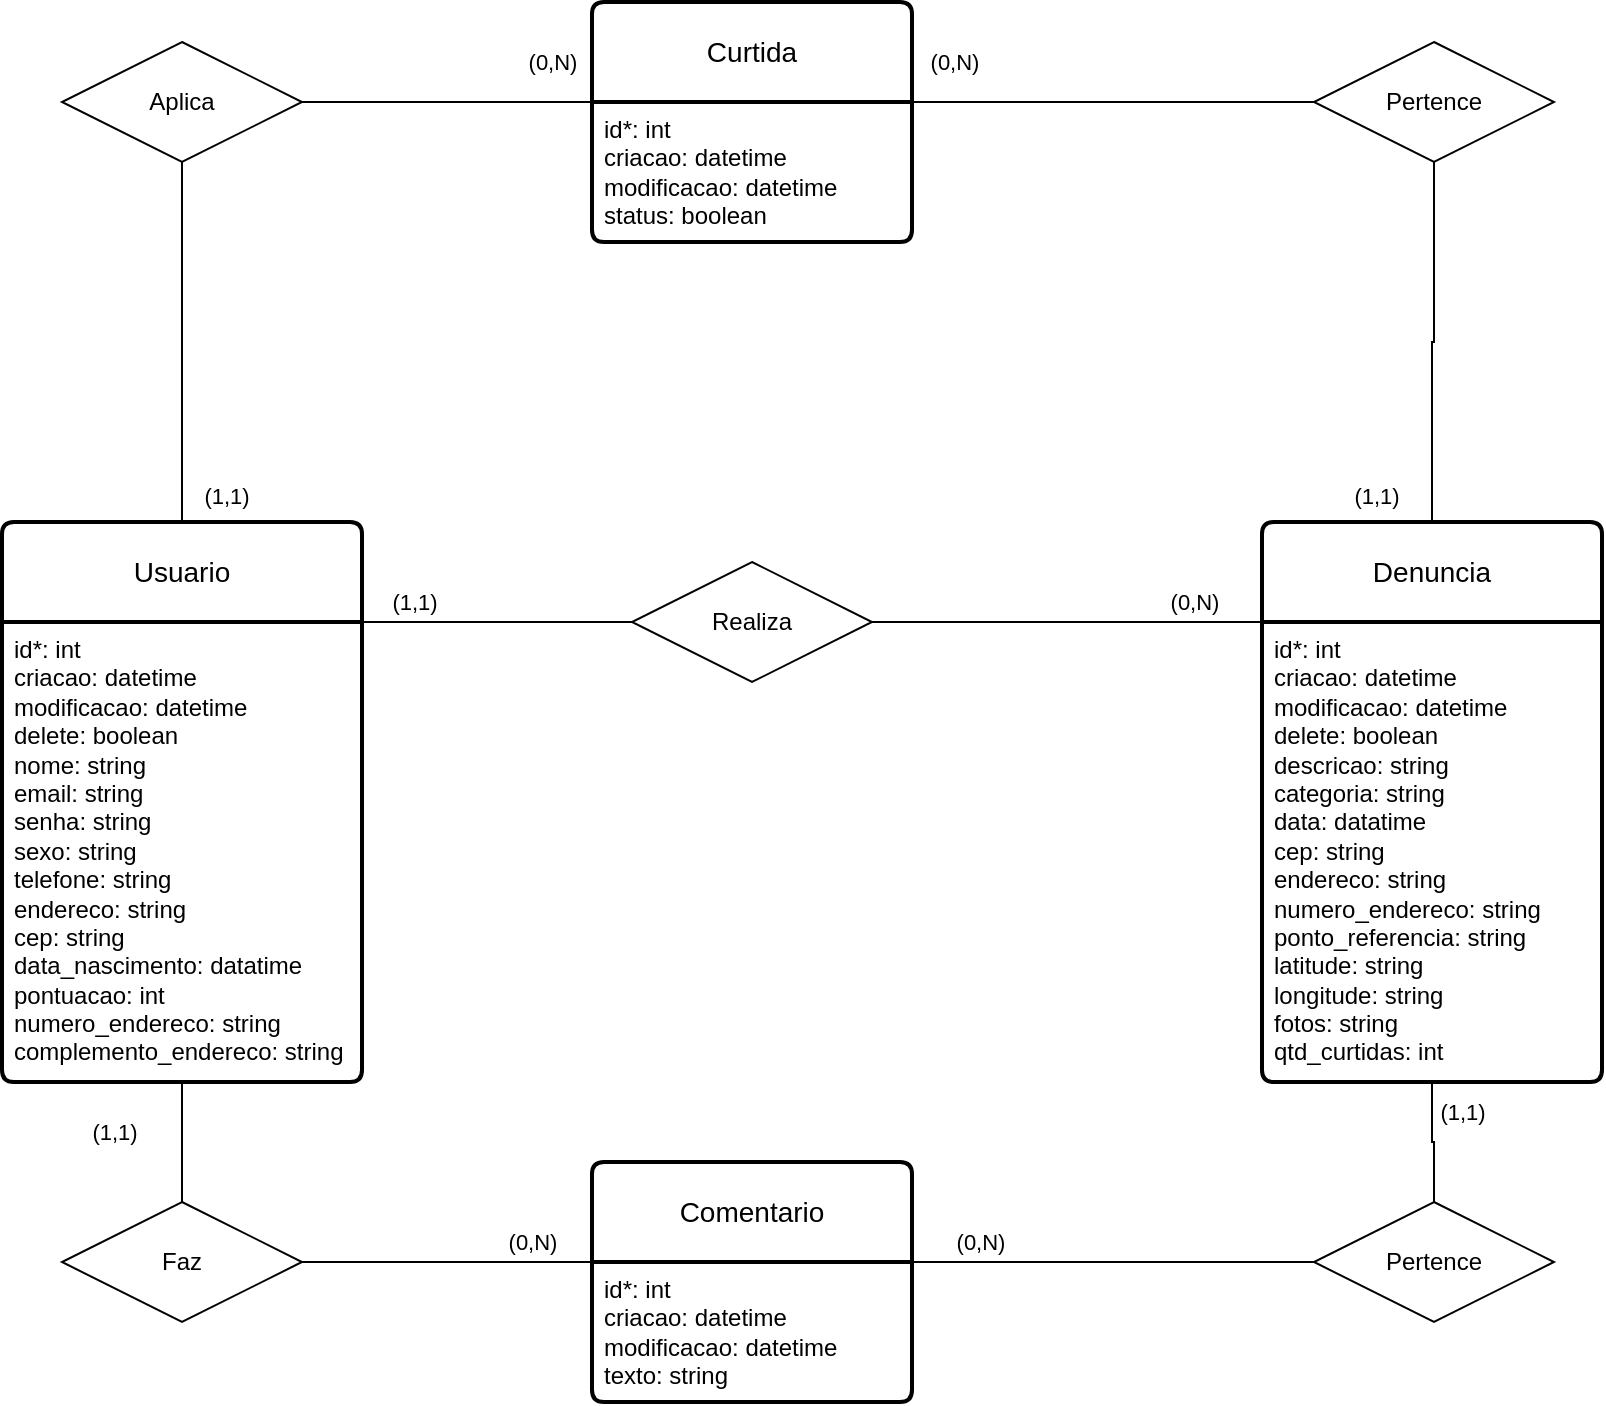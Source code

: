 <mxfile version="24.7.13">
  <diagram name="Página-1" id="6t4govUd6Y6lfCYQJKiy">
    <mxGraphModel dx="874" dy="460" grid="1" gridSize="10" guides="1" tooltips="1" connect="1" arrows="1" fold="1" page="1" pageScale="1" pageWidth="827" pageHeight="1169" math="0" shadow="0">
      <root>
        <mxCell id="0" />
        <mxCell id="1" parent="0" />
        <mxCell id="UWAXezcwb4NeqDB89yDi-1" value="Usuario" style="swimlane;childLayout=stackLayout;horizontal=1;startSize=50;horizontalStack=0;rounded=1;fontSize=14;fontStyle=0;strokeWidth=2;resizeParent=0;resizeLast=1;shadow=0;dashed=0;align=center;arcSize=4;whiteSpace=wrap;html=1;" vertex="1" parent="1">
          <mxGeometry x="40" y="300" width="180" height="280" as="geometry" />
        </mxCell>
        <mxCell id="UWAXezcwb4NeqDB89yDi-2" value="&lt;font style=&quot;font-size: 12px;&quot;&gt;id*: int&lt;/font&gt;&lt;div&gt;&lt;font style=&quot;font-size: 12px;&quot;&gt;criacao: datetime&lt;/font&gt;&lt;/div&gt;&lt;div&gt;&lt;font style=&quot;font-size: 12px;&quot;&gt;modificacao: datetime&lt;/font&gt;&lt;/div&gt;&lt;div&gt;&lt;font style=&quot;font-size: 12px;&quot;&gt;delete: boolean&lt;br&gt;nome: string&lt;br&gt;email: string&lt;br&gt;senha: string&lt;/font&gt;&lt;/div&gt;&lt;div&gt;&lt;font style=&quot;font-size: 12px;&quot;&gt;sexo: string&lt;/font&gt;&lt;/div&gt;&lt;div&gt;&lt;font style=&quot;font-size: 12px;&quot;&gt;telefone: string&lt;br&gt;endereco: string&lt;br&gt;cep: string&lt;br&gt;&lt;/font&gt;&lt;div style=&quot;&quot;&gt;&lt;font style=&quot;font-size: 12px;&quot;&gt;&lt;font style=&quot;font-size: 12px;&quot;&gt;data_nascimento: datatime&lt;br&gt;pontuacao: int&lt;br&gt;&lt;/font&gt;numero_endereco: string&lt;/font&gt;&lt;/div&gt;&lt;/div&gt;&lt;div style=&quot;&quot;&gt;&lt;font style=&quot;font-size: 12px;&quot;&gt;complemento_endereco: string&lt;/font&gt;&lt;/div&gt;" style="align=left;strokeColor=none;fillColor=none;spacingLeft=4;fontSize=12;verticalAlign=top;resizable=0;rotatable=0;part=1;html=1;" vertex="1" parent="UWAXezcwb4NeqDB89yDi-1">
          <mxGeometry y="50" width="180" height="230" as="geometry" />
        </mxCell>
        <mxCell id="UWAXezcwb4NeqDB89yDi-3" value="Denuncia" style="swimlane;childLayout=stackLayout;horizontal=1;startSize=50;horizontalStack=0;rounded=1;fontSize=14;fontStyle=0;strokeWidth=2;resizeParent=0;resizeLast=1;shadow=0;dashed=0;align=center;arcSize=4;whiteSpace=wrap;html=1;" vertex="1" parent="1">
          <mxGeometry x="670" y="300" width="170" height="280" as="geometry" />
        </mxCell>
        <mxCell id="UWAXezcwb4NeqDB89yDi-4" value="&lt;font style=&quot;font-size: 12px;&quot;&gt;id*: int&lt;/font&gt;&lt;div&gt;&lt;font style=&quot;font-size: 12px;&quot;&gt;&lt;div style=&quot;&quot;&gt;&lt;font style=&quot;font-size: 12px;&quot;&gt;criacao: datetime&lt;/font&gt;&lt;/div&gt;&lt;div style=&quot;&quot;&gt;&lt;font style=&quot;font-size: 12px;&quot;&gt;modificacao: datetime&lt;/font&gt;&lt;/div&gt;&lt;div style=&quot;&quot;&gt;&lt;font style=&quot;font-size: 12px;&quot;&gt;delete: boolean&lt;/font&gt;&lt;/div&gt;descricao: string&lt;br&gt;categoria: string&lt;br&gt;data: datatime&lt;br&gt;cep: string&lt;/font&gt;&lt;/div&gt;&lt;div&gt;&lt;font style=&quot;font-size: 12px;&quot;&gt;endereco: string&lt;br&gt;numero_endereco: string&lt;/font&gt;&lt;/div&gt;&lt;div&gt;&lt;font style=&quot;font-size: 12px;&quot;&gt;ponto_referencia: string&lt;/font&gt;&lt;/div&gt;&lt;div&gt;&lt;div&gt;&lt;span style=&quot;background-color: initial;&quot;&gt;&lt;font style=&quot;font-size: 12px;&quot;&gt;latitude: string&lt;/font&gt;&lt;/span&gt;&lt;div style=&quot;&quot;&gt;&lt;font style=&quot;font-size: 12px;&quot;&gt;&lt;font style=&quot;font-size: 12px;&quot;&gt;longitude: string&lt;br&gt;&lt;/font&gt;fotos: string&lt;/font&gt;&lt;/div&gt;&lt;div style=&quot;&quot;&gt;&lt;font style=&quot;font-size: 12px;&quot;&gt;qtd_curtidas: int&lt;/font&gt;&lt;/div&gt;&lt;/div&gt;&lt;/div&gt;" style="align=left;strokeColor=none;fillColor=none;spacingLeft=4;fontSize=12;verticalAlign=top;resizable=0;rotatable=0;part=1;html=1;" vertex="1" parent="UWAXezcwb4NeqDB89yDi-3">
          <mxGeometry y="50" width="170" height="230" as="geometry" />
        </mxCell>
        <mxCell id="UWAXezcwb4NeqDB89yDi-5" value="Comentario" style="swimlane;childLayout=stackLayout;horizontal=1;startSize=50;horizontalStack=0;rounded=1;fontSize=14;fontStyle=0;strokeWidth=2;resizeParent=0;resizeLast=1;shadow=0;align=center;arcSize=4;whiteSpace=wrap;html=1;" vertex="1" parent="1">
          <mxGeometry x="335" y="620" width="160" height="120" as="geometry" />
        </mxCell>
        <mxCell id="UWAXezcwb4NeqDB89yDi-6" value="&lt;div&gt;&lt;font style=&quot;font-size: 12px;&quot;&gt;id*: int&lt;/font&gt;&lt;/div&gt;&lt;div&gt;&lt;div&gt;&lt;font style=&quot;font-size: 12px;&quot;&gt;criacao: datetime&lt;/font&gt;&lt;/div&gt;&lt;span style=&quot;background-color: initial;&quot;&gt;&lt;font style=&quot;font-size: 12px;&quot;&gt;modificacao: datetime&lt;/font&gt;&lt;/span&gt;&lt;/div&gt;&lt;div&gt;&lt;span style=&quot;background-color: initial;&quot;&gt;&lt;font style=&quot;font-size: 12px;&quot;&gt;texto: string&lt;/font&gt;&lt;/span&gt;&lt;/div&gt;" style="align=left;strokeColor=none;fillColor=none;spacingLeft=4;fontSize=12;verticalAlign=top;resizable=0;rotatable=0;part=1;html=1;" vertex="1" parent="UWAXezcwb4NeqDB89yDi-5">
          <mxGeometry y="50" width="160" height="70" as="geometry" />
        </mxCell>
        <mxCell id="UWAXezcwb4NeqDB89yDi-7" value="Curtida" style="swimlane;childLayout=stackLayout;horizontal=1;startSize=50;horizontalStack=0;rounded=1;fontSize=14;fontStyle=0;strokeWidth=2;resizeParent=0;resizeLast=1;shadow=0;align=center;arcSize=4;whiteSpace=wrap;html=1;" vertex="1" parent="1">
          <mxGeometry x="335" y="40" width="160" height="120" as="geometry" />
        </mxCell>
        <mxCell id="UWAXezcwb4NeqDB89yDi-8" value="&lt;div&gt;&lt;font style=&quot;font-size: 12px;&quot;&gt;id*: int&lt;/font&gt;&lt;/div&gt;&lt;div&gt;&lt;font style=&quot;font-size: 12px;&quot;&gt;criacao: datetime&lt;br&gt;&lt;/font&gt;&lt;/div&gt;&lt;div&gt;&lt;font style=&quot;font-size: 12px;&quot;&gt;modificacao: datetime&lt;br&gt;&lt;/font&gt;&lt;/div&gt;&lt;font style=&quot;font-size: 12px;&quot;&gt;status: boolean&lt;/font&gt;" style="align=left;strokeColor=none;fillColor=none;spacingLeft=4;fontSize=12;verticalAlign=top;resizable=0;rotatable=0;part=1;html=1;" vertex="1" parent="UWAXezcwb4NeqDB89yDi-7">
          <mxGeometry y="50" width="160" height="70" as="geometry" />
        </mxCell>
        <mxCell id="UWAXezcwb4NeqDB89yDi-9" style="edgeStyle=orthogonalEdgeStyle;rounded=0;orthogonalLoop=1;jettySize=auto;html=1;exitX=0.5;exitY=0;exitDx=0;exitDy=0;entryX=0.5;entryY=1;entryDx=0;entryDy=0;endArrow=none;endFill=0;" edge="1" parent="1" source="UWAXezcwb4NeqDB89yDi-1" target="UWAXezcwb4NeqDB89yDi-28">
          <mxGeometry relative="1" as="geometry">
            <mxPoint x="236" y="330" as="sourcePoint" />
          </mxGeometry>
        </mxCell>
        <mxCell id="UWAXezcwb4NeqDB89yDi-10" style="rounded=0;orthogonalLoop=1;jettySize=auto;html=1;exitX=1;exitY=0.5;exitDx=0;exitDy=0;entryX=0;entryY=0;entryDx=0;entryDy=0;endArrow=none;endFill=0;" edge="1" parent="1" source="UWAXezcwb4NeqDB89yDi-12" target="UWAXezcwb4NeqDB89yDi-4">
          <mxGeometry relative="1" as="geometry">
            <mxPoint x="586" y="350" as="targetPoint" />
          </mxGeometry>
        </mxCell>
        <mxCell id="UWAXezcwb4NeqDB89yDi-11" value="(0,N)" style="edgeLabel;html=1;align=center;verticalAlign=middle;resizable=0;points=[];" vertex="1" connectable="0" parent="UWAXezcwb4NeqDB89yDi-10">
          <mxGeometry x="0.653" y="2" relative="1" as="geometry">
            <mxPoint y="-8" as="offset" />
          </mxGeometry>
        </mxCell>
        <mxCell id="UWAXezcwb4NeqDB89yDi-12" value="Realiza" style="shape=rhombus;perimeter=rhombusPerimeter;whiteSpace=wrap;html=1;align=center;" vertex="1" parent="1">
          <mxGeometry x="355" y="320" width="120" height="60" as="geometry" />
        </mxCell>
        <mxCell id="UWAXezcwb4NeqDB89yDi-13" value="" style="endArrow=none;html=1;rounded=0;exitX=1;exitY=0;exitDx=0;exitDy=0;entryX=0;entryY=0.5;entryDx=0;entryDy=0;" edge="1" parent="1" source="UWAXezcwb4NeqDB89yDi-2" target="UWAXezcwb4NeqDB89yDi-12">
          <mxGeometry relative="1" as="geometry">
            <mxPoint x="286" y="350" as="sourcePoint" />
            <mxPoint x="446" y="390" as="targetPoint" />
          </mxGeometry>
        </mxCell>
        <mxCell id="UWAXezcwb4NeqDB89yDi-14" value="(1,1)" style="edgeLabel;html=1;align=center;verticalAlign=middle;resizable=0;points=[];" vertex="1" connectable="0" parent="UWAXezcwb4NeqDB89yDi-13">
          <mxGeometry x="-0.619" y="-1" relative="1" as="geometry">
            <mxPoint y="-11" as="offset" />
          </mxGeometry>
        </mxCell>
        <mxCell id="UWAXezcwb4NeqDB89yDi-15" style="edgeStyle=orthogonalEdgeStyle;rounded=0;orthogonalLoop=1;jettySize=auto;html=1;exitX=0;exitY=0;exitDx=0;exitDy=0;entryX=1;entryY=0.5;entryDx=0;entryDy=0;endArrow=none;endFill=0;" edge="1" parent="1" source="UWAXezcwb4NeqDB89yDi-6" target="UWAXezcwb4NeqDB89yDi-21">
          <mxGeometry relative="1" as="geometry">
            <mxPoint x="366" y="670" as="sourcePoint" />
            <Array as="points">
              <mxPoint x="326" y="670" />
            </Array>
          </mxGeometry>
        </mxCell>
        <mxCell id="UWAXezcwb4NeqDB89yDi-16" value="(0,N)" style="edgeLabel;html=1;align=center;verticalAlign=middle;resizable=0;points=[];" vertex="1" connectable="0" parent="UWAXezcwb4NeqDB89yDi-15">
          <mxGeometry x="-0.7" y="-1" relative="1" as="geometry">
            <mxPoint x="-8" y="-9" as="offset" />
          </mxGeometry>
        </mxCell>
        <mxCell id="UWAXezcwb4NeqDB89yDi-17" style="edgeStyle=orthogonalEdgeStyle;rounded=0;orthogonalLoop=1;jettySize=auto;html=1;exitX=1;exitY=0;exitDx=0;exitDy=0;entryX=0;entryY=0.5;entryDx=0;entryDy=0;endArrow=none;endFill=0;" edge="1" parent="1" source="UWAXezcwb4NeqDB89yDi-8" target="UWAXezcwb4NeqDB89yDi-30">
          <mxGeometry relative="1" as="geometry">
            <mxPoint x="476" y="210" as="sourcePoint" />
            <Array as="points">
              <mxPoint x="696" y="90" />
            </Array>
          </mxGeometry>
        </mxCell>
        <mxCell id="UWAXezcwb4NeqDB89yDi-18" value="(0,N)" style="edgeLabel;html=1;align=center;verticalAlign=middle;resizable=0;points=[];" vertex="1" connectable="0" parent="UWAXezcwb4NeqDB89yDi-17">
          <mxGeometry x="-0.42" y="-2" relative="1" as="geometry">
            <mxPoint x="-38" y="-22" as="offset" />
          </mxGeometry>
        </mxCell>
        <mxCell id="UWAXezcwb4NeqDB89yDi-19" style="edgeStyle=orthogonalEdgeStyle;rounded=0;orthogonalLoop=1;jettySize=auto;html=1;exitX=0.5;exitY=0;exitDx=0;exitDy=0;entryX=0.5;entryY=1;entryDx=0;entryDy=0;endArrow=none;endFill=0;" edge="1" parent="1" source="UWAXezcwb4NeqDB89yDi-21" target="UWAXezcwb4NeqDB89yDi-2">
          <mxGeometry relative="1" as="geometry">
            <mxPoint x="236" y="370" as="targetPoint" />
          </mxGeometry>
        </mxCell>
        <mxCell id="UWAXezcwb4NeqDB89yDi-20" value="(1,1)" style="edgeLabel;html=1;align=center;verticalAlign=middle;resizable=0;points=[];" vertex="1" connectable="0" parent="UWAXezcwb4NeqDB89yDi-19">
          <mxGeometry x="0.625" y="2" relative="1" as="geometry">
            <mxPoint x="-32" y="14" as="offset" />
          </mxGeometry>
        </mxCell>
        <mxCell id="UWAXezcwb4NeqDB89yDi-21" value="Faz" style="shape=rhombus;perimeter=rhombusPerimeter;whiteSpace=wrap;html=1;align=center;" vertex="1" parent="1">
          <mxGeometry x="70" y="640" width="120" height="60" as="geometry" />
        </mxCell>
        <mxCell id="UWAXezcwb4NeqDB89yDi-22" style="edgeStyle=orthogonalEdgeStyle;rounded=0;orthogonalLoop=1;jettySize=auto;html=1;exitX=0.5;exitY=0;exitDx=0;exitDy=0;entryX=0.5;entryY=1;entryDx=0;entryDy=0;endArrow=none;endFill=0;" edge="1" parent="1" source="UWAXezcwb4NeqDB89yDi-26" target="UWAXezcwb4NeqDB89yDi-4">
          <mxGeometry relative="1" as="geometry">
            <mxPoint x="636" y="370" as="targetPoint" />
          </mxGeometry>
        </mxCell>
        <mxCell id="UWAXezcwb4NeqDB89yDi-23" value="(1,1)" style="edgeLabel;html=1;align=center;verticalAlign=middle;resizable=0;points=[];" vertex="1" connectable="0" parent="UWAXezcwb4NeqDB89yDi-22">
          <mxGeometry x="0.575" y="1" relative="1" as="geometry">
            <mxPoint x="16" y="2" as="offset" />
          </mxGeometry>
        </mxCell>
        <mxCell id="UWAXezcwb4NeqDB89yDi-24" style="edgeStyle=orthogonalEdgeStyle;rounded=0;orthogonalLoop=1;jettySize=auto;html=1;exitX=0;exitY=0.5;exitDx=0;exitDy=0;entryX=1;entryY=0;entryDx=0;entryDy=0;endArrow=none;endFill=0;" edge="1" parent="1" source="UWAXezcwb4NeqDB89yDi-26" target="UWAXezcwb4NeqDB89yDi-6">
          <mxGeometry relative="1" as="geometry">
            <Array as="points">
              <mxPoint x="555" y="670" />
              <mxPoint x="555" y="670" />
            </Array>
            <mxPoint x="466" y="670" as="targetPoint" />
          </mxGeometry>
        </mxCell>
        <mxCell id="UWAXezcwb4NeqDB89yDi-25" value="(0,N)" style="edgeLabel;html=1;align=center;verticalAlign=middle;resizable=0;points=[];" vertex="1" connectable="0" parent="UWAXezcwb4NeqDB89yDi-24">
          <mxGeometry x="0.66" y="-1" relative="1" as="geometry">
            <mxPoint y="-9" as="offset" />
          </mxGeometry>
        </mxCell>
        <mxCell id="UWAXezcwb4NeqDB89yDi-26" value="Pertence" style="shape=rhombus;perimeter=rhombusPerimeter;whiteSpace=wrap;html=1;align=center;" vertex="1" parent="1">
          <mxGeometry x="696" y="640" width="120" height="60" as="geometry" />
        </mxCell>
        <mxCell id="UWAXezcwb4NeqDB89yDi-27" style="edgeStyle=orthogonalEdgeStyle;rounded=0;orthogonalLoop=1;jettySize=auto;html=1;exitX=1;exitY=0.5;exitDx=0;exitDy=0;entryX=0;entryY=0;entryDx=0;entryDy=0;endArrow=none;endFill=0;" edge="1" parent="1" source="UWAXezcwb4NeqDB89yDi-28" target="UWAXezcwb4NeqDB89yDi-8">
          <mxGeometry relative="1" as="geometry">
            <mxPoint x="376" y="210" as="targetPoint" />
            <Array as="points">
              <mxPoint x="315" y="90" />
              <mxPoint x="315" y="90" />
            </Array>
          </mxGeometry>
        </mxCell>
        <mxCell id="UWAXezcwb4NeqDB89yDi-28" value="Aplica" style="shape=rhombus;perimeter=rhombusPerimeter;whiteSpace=wrap;html=1;align=center;" vertex="1" parent="1">
          <mxGeometry x="70" y="60" width="120" height="60" as="geometry" />
        </mxCell>
        <mxCell id="UWAXezcwb4NeqDB89yDi-29" style="edgeStyle=orthogonalEdgeStyle;rounded=0;orthogonalLoop=1;jettySize=auto;html=1;exitX=0.5;exitY=1;exitDx=0;exitDy=0;entryX=0.5;entryY=0;entryDx=0;entryDy=0;endArrow=none;endFill=0;" edge="1" parent="1" source="UWAXezcwb4NeqDB89yDi-30" target="UWAXezcwb4NeqDB89yDi-3">
          <mxGeometry relative="1" as="geometry">
            <mxPoint x="636" y="330" as="targetPoint" />
          </mxGeometry>
        </mxCell>
        <mxCell id="UWAXezcwb4NeqDB89yDi-30" value="Pertence" style="shape=rhombus;perimeter=rhombusPerimeter;whiteSpace=wrap;html=1;align=center;" vertex="1" parent="1">
          <mxGeometry x="696" y="60" width="120" height="60" as="geometry" />
        </mxCell>
        <mxCell id="UWAXezcwb4NeqDB89yDi-31" value="(1,1)" style="edgeLabel;html=1;align=center;verticalAlign=middle;resizable=0;points=[];" vertex="1" connectable="0" parent="1">
          <mxGeometry x="731" y="340" as="geometry">
            <mxPoint x="-4" y="-53" as="offset" />
          </mxGeometry>
        </mxCell>
        <mxCell id="UWAXezcwb4NeqDB89yDi-32" value="(1,1)" style="edgeLabel;html=1;align=center;verticalAlign=middle;resizable=0;points=[];" vertex="1" connectable="0" parent="1">
          <mxGeometry x="156" y="340" as="geometry">
            <mxPoint x="-4" y="-53" as="offset" />
          </mxGeometry>
        </mxCell>
        <mxCell id="UWAXezcwb4NeqDB89yDi-33" value="(0,N)" style="edgeLabel;html=1;align=center;verticalAlign=middle;resizable=0;points=[];" vertex="1" connectable="0" parent="1">
          <mxGeometry x="315" y="70" as="geometry" />
        </mxCell>
      </root>
    </mxGraphModel>
  </diagram>
</mxfile>
